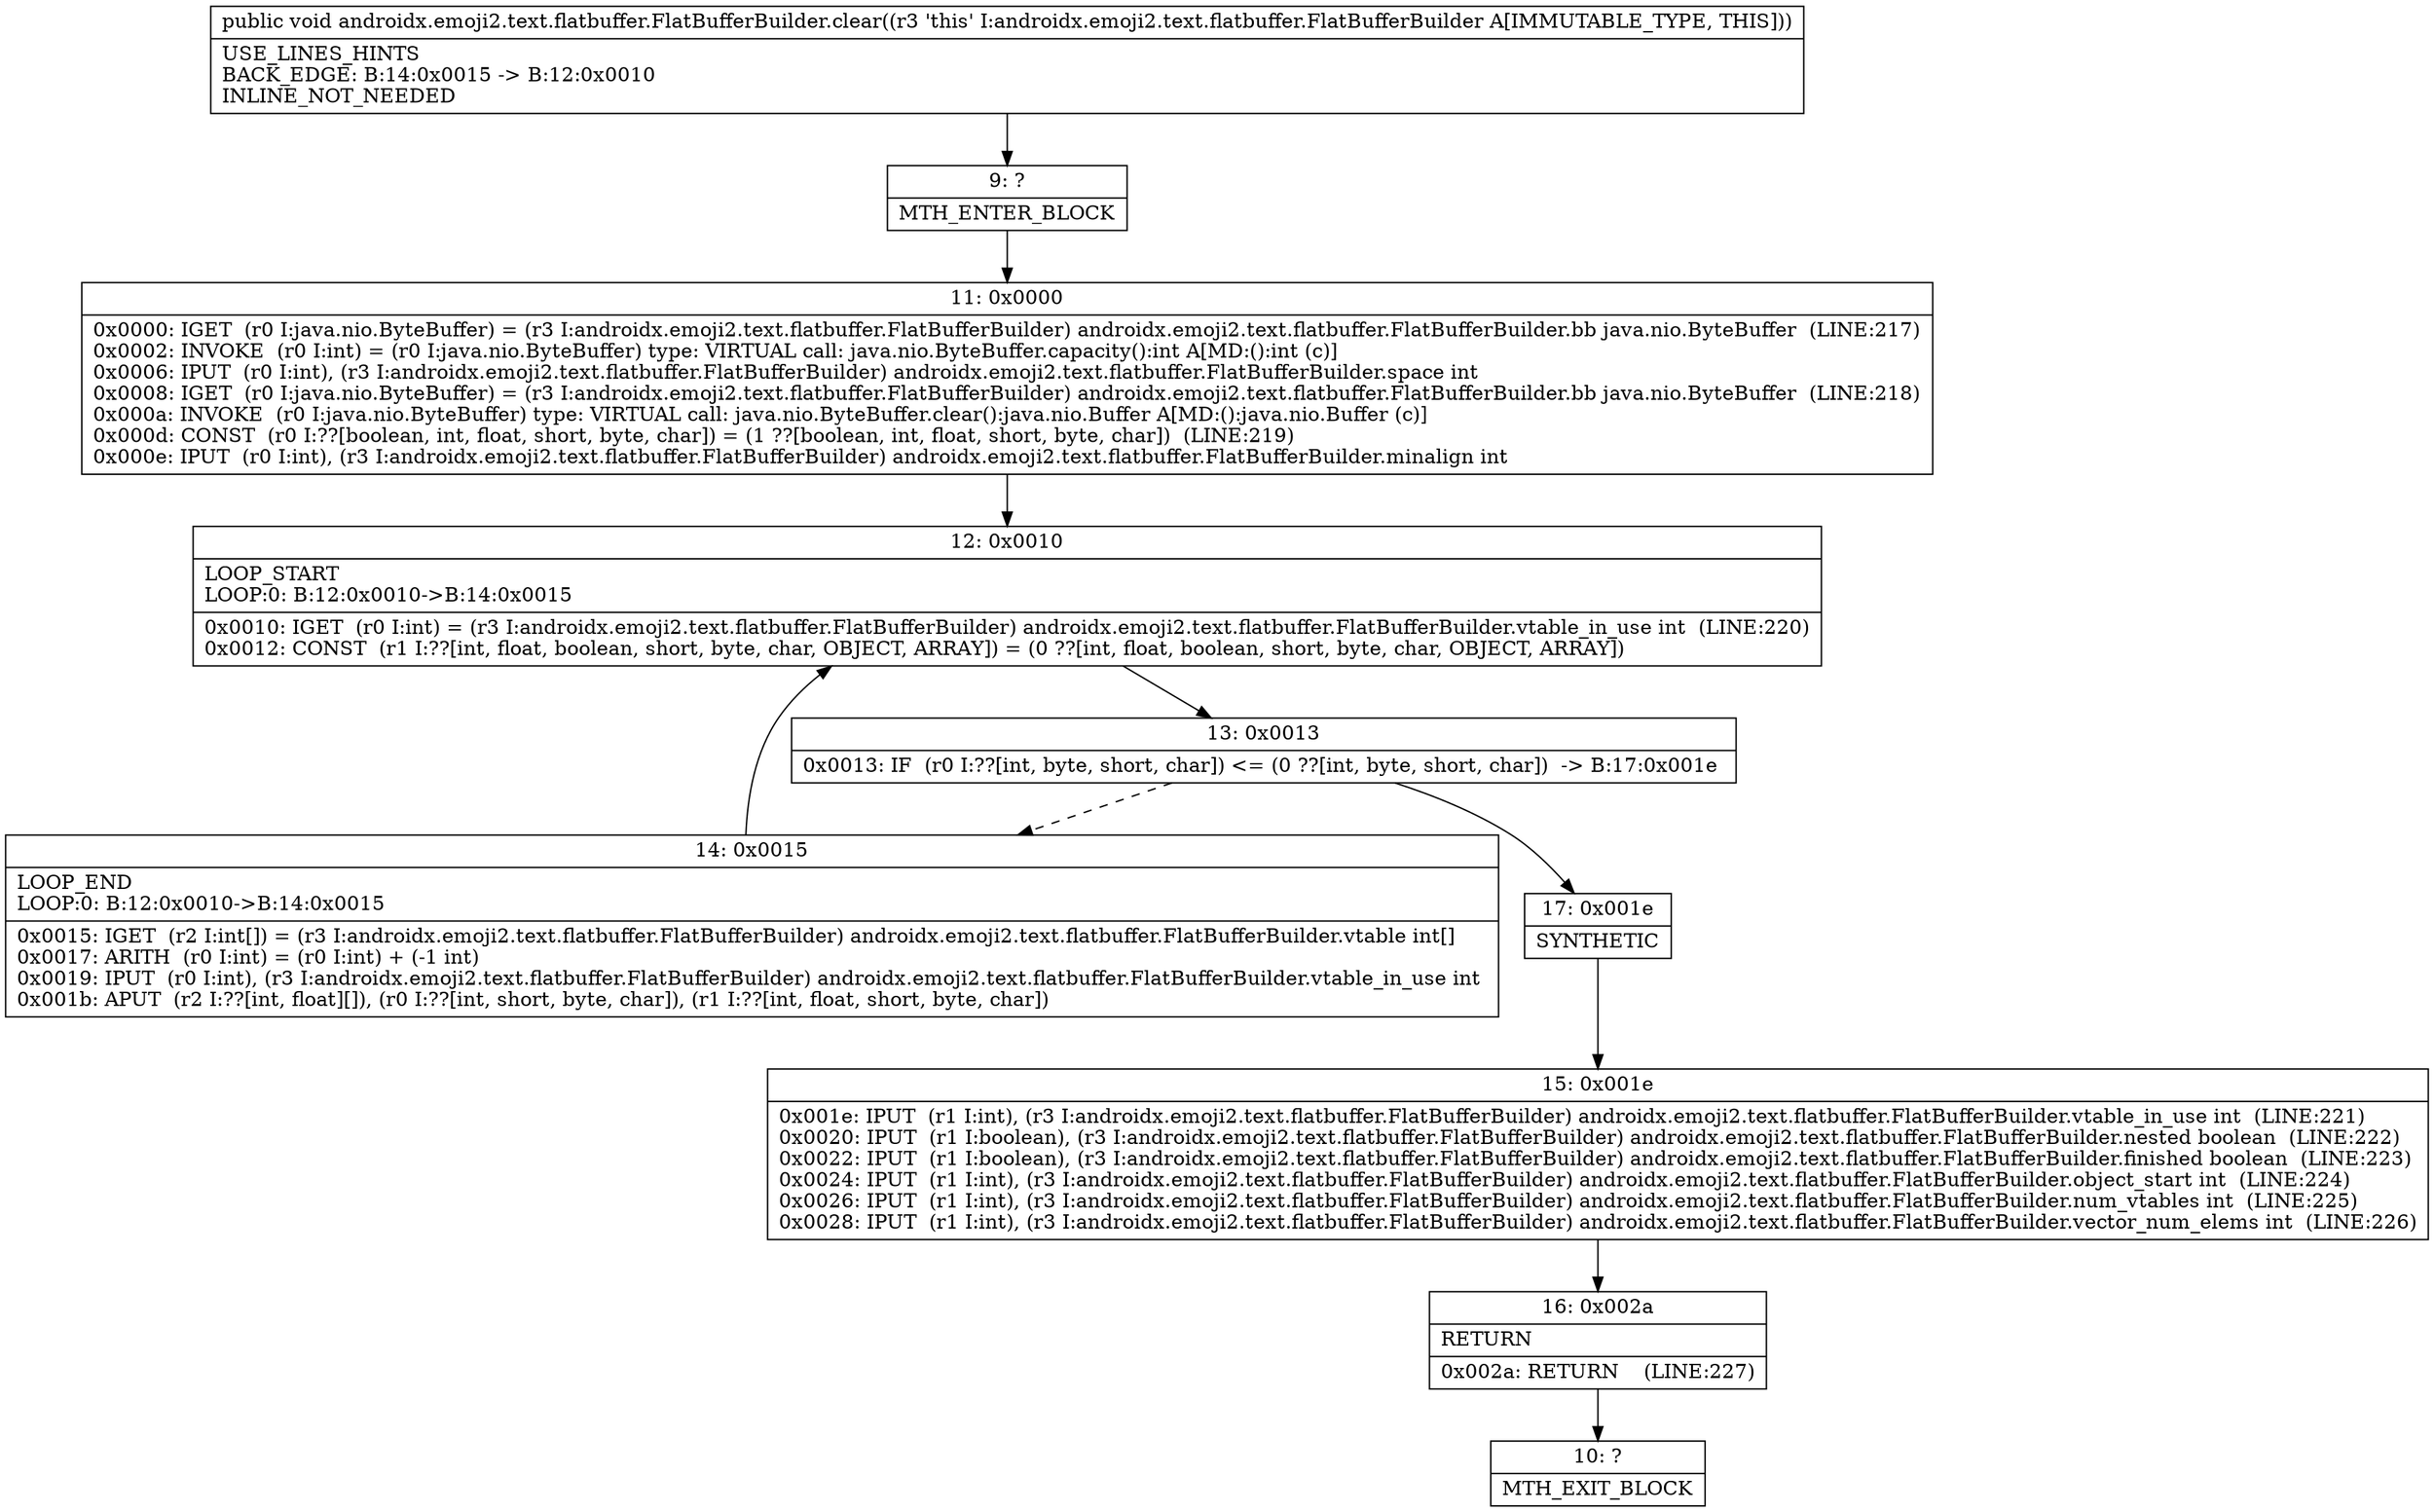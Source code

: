 digraph "CFG forandroidx.emoji2.text.flatbuffer.FlatBufferBuilder.clear()V" {
Node_9 [shape=record,label="{9\:\ ?|MTH_ENTER_BLOCK\l}"];
Node_11 [shape=record,label="{11\:\ 0x0000|0x0000: IGET  (r0 I:java.nio.ByteBuffer) = (r3 I:androidx.emoji2.text.flatbuffer.FlatBufferBuilder) androidx.emoji2.text.flatbuffer.FlatBufferBuilder.bb java.nio.ByteBuffer  (LINE:217)\l0x0002: INVOKE  (r0 I:int) = (r0 I:java.nio.ByteBuffer) type: VIRTUAL call: java.nio.ByteBuffer.capacity():int A[MD:():int (c)]\l0x0006: IPUT  (r0 I:int), (r3 I:androidx.emoji2.text.flatbuffer.FlatBufferBuilder) androidx.emoji2.text.flatbuffer.FlatBufferBuilder.space int \l0x0008: IGET  (r0 I:java.nio.ByteBuffer) = (r3 I:androidx.emoji2.text.flatbuffer.FlatBufferBuilder) androidx.emoji2.text.flatbuffer.FlatBufferBuilder.bb java.nio.ByteBuffer  (LINE:218)\l0x000a: INVOKE  (r0 I:java.nio.ByteBuffer) type: VIRTUAL call: java.nio.ByteBuffer.clear():java.nio.Buffer A[MD:():java.nio.Buffer (c)]\l0x000d: CONST  (r0 I:??[boolean, int, float, short, byte, char]) = (1 ??[boolean, int, float, short, byte, char])  (LINE:219)\l0x000e: IPUT  (r0 I:int), (r3 I:androidx.emoji2.text.flatbuffer.FlatBufferBuilder) androidx.emoji2.text.flatbuffer.FlatBufferBuilder.minalign int \l}"];
Node_12 [shape=record,label="{12\:\ 0x0010|LOOP_START\lLOOP:0: B:12:0x0010\-\>B:14:0x0015\l|0x0010: IGET  (r0 I:int) = (r3 I:androidx.emoji2.text.flatbuffer.FlatBufferBuilder) androidx.emoji2.text.flatbuffer.FlatBufferBuilder.vtable_in_use int  (LINE:220)\l0x0012: CONST  (r1 I:??[int, float, boolean, short, byte, char, OBJECT, ARRAY]) = (0 ??[int, float, boolean, short, byte, char, OBJECT, ARRAY]) \l}"];
Node_13 [shape=record,label="{13\:\ 0x0013|0x0013: IF  (r0 I:??[int, byte, short, char]) \<= (0 ??[int, byte, short, char])  \-\> B:17:0x001e \l}"];
Node_14 [shape=record,label="{14\:\ 0x0015|LOOP_END\lLOOP:0: B:12:0x0010\-\>B:14:0x0015\l|0x0015: IGET  (r2 I:int[]) = (r3 I:androidx.emoji2.text.flatbuffer.FlatBufferBuilder) androidx.emoji2.text.flatbuffer.FlatBufferBuilder.vtable int[] \l0x0017: ARITH  (r0 I:int) = (r0 I:int) + (\-1 int) \l0x0019: IPUT  (r0 I:int), (r3 I:androidx.emoji2.text.flatbuffer.FlatBufferBuilder) androidx.emoji2.text.flatbuffer.FlatBufferBuilder.vtable_in_use int \l0x001b: APUT  (r2 I:??[int, float][]), (r0 I:??[int, short, byte, char]), (r1 I:??[int, float, short, byte, char]) \l}"];
Node_17 [shape=record,label="{17\:\ 0x001e|SYNTHETIC\l}"];
Node_15 [shape=record,label="{15\:\ 0x001e|0x001e: IPUT  (r1 I:int), (r3 I:androidx.emoji2.text.flatbuffer.FlatBufferBuilder) androidx.emoji2.text.flatbuffer.FlatBufferBuilder.vtable_in_use int  (LINE:221)\l0x0020: IPUT  (r1 I:boolean), (r3 I:androidx.emoji2.text.flatbuffer.FlatBufferBuilder) androidx.emoji2.text.flatbuffer.FlatBufferBuilder.nested boolean  (LINE:222)\l0x0022: IPUT  (r1 I:boolean), (r3 I:androidx.emoji2.text.flatbuffer.FlatBufferBuilder) androidx.emoji2.text.flatbuffer.FlatBufferBuilder.finished boolean  (LINE:223)\l0x0024: IPUT  (r1 I:int), (r3 I:androidx.emoji2.text.flatbuffer.FlatBufferBuilder) androidx.emoji2.text.flatbuffer.FlatBufferBuilder.object_start int  (LINE:224)\l0x0026: IPUT  (r1 I:int), (r3 I:androidx.emoji2.text.flatbuffer.FlatBufferBuilder) androidx.emoji2.text.flatbuffer.FlatBufferBuilder.num_vtables int  (LINE:225)\l0x0028: IPUT  (r1 I:int), (r3 I:androidx.emoji2.text.flatbuffer.FlatBufferBuilder) androidx.emoji2.text.flatbuffer.FlatBufferBuilder.vector_num_elems int  (LINE:226)\l}"];
Node_16 [shape=record,label="{16\:\ 0x002a|RETURN\l|0x002a: RETURN    (LINE:227)\l}"];
Node_10 [shape=record,label="{10\:\ ?|MTH_EXIT_BLOCK\l}"];
MethodNode[shape=record,label="{public void androidx.emoji2.text.flatbuffer.FlatBufferBuilder.clear((r3 'this' I:androidx.emoji2.text.flatbuffer.FlatBufferBuilder A[IMMUTABLE_TYPE, THIS]))  | USE_LINES_HINTS\lBACK_EDGE: B:14:0x0015 \-\> B:12:0x0010\lINLINE_NOT_NEEDED\l}"];
MethodNode -> Node_9;Node_9 -> Node_11;
Node_11 -> Node_12;
Node_12 -> Node_13;
Node_13 -> Node_14[style=dashed];
Node_13 -> Node_17;
Node_14 -> Node_12;
Node_17 -> Node_15;
Node_15 -> Node_16;
Node_16 -> Node_10;
}


